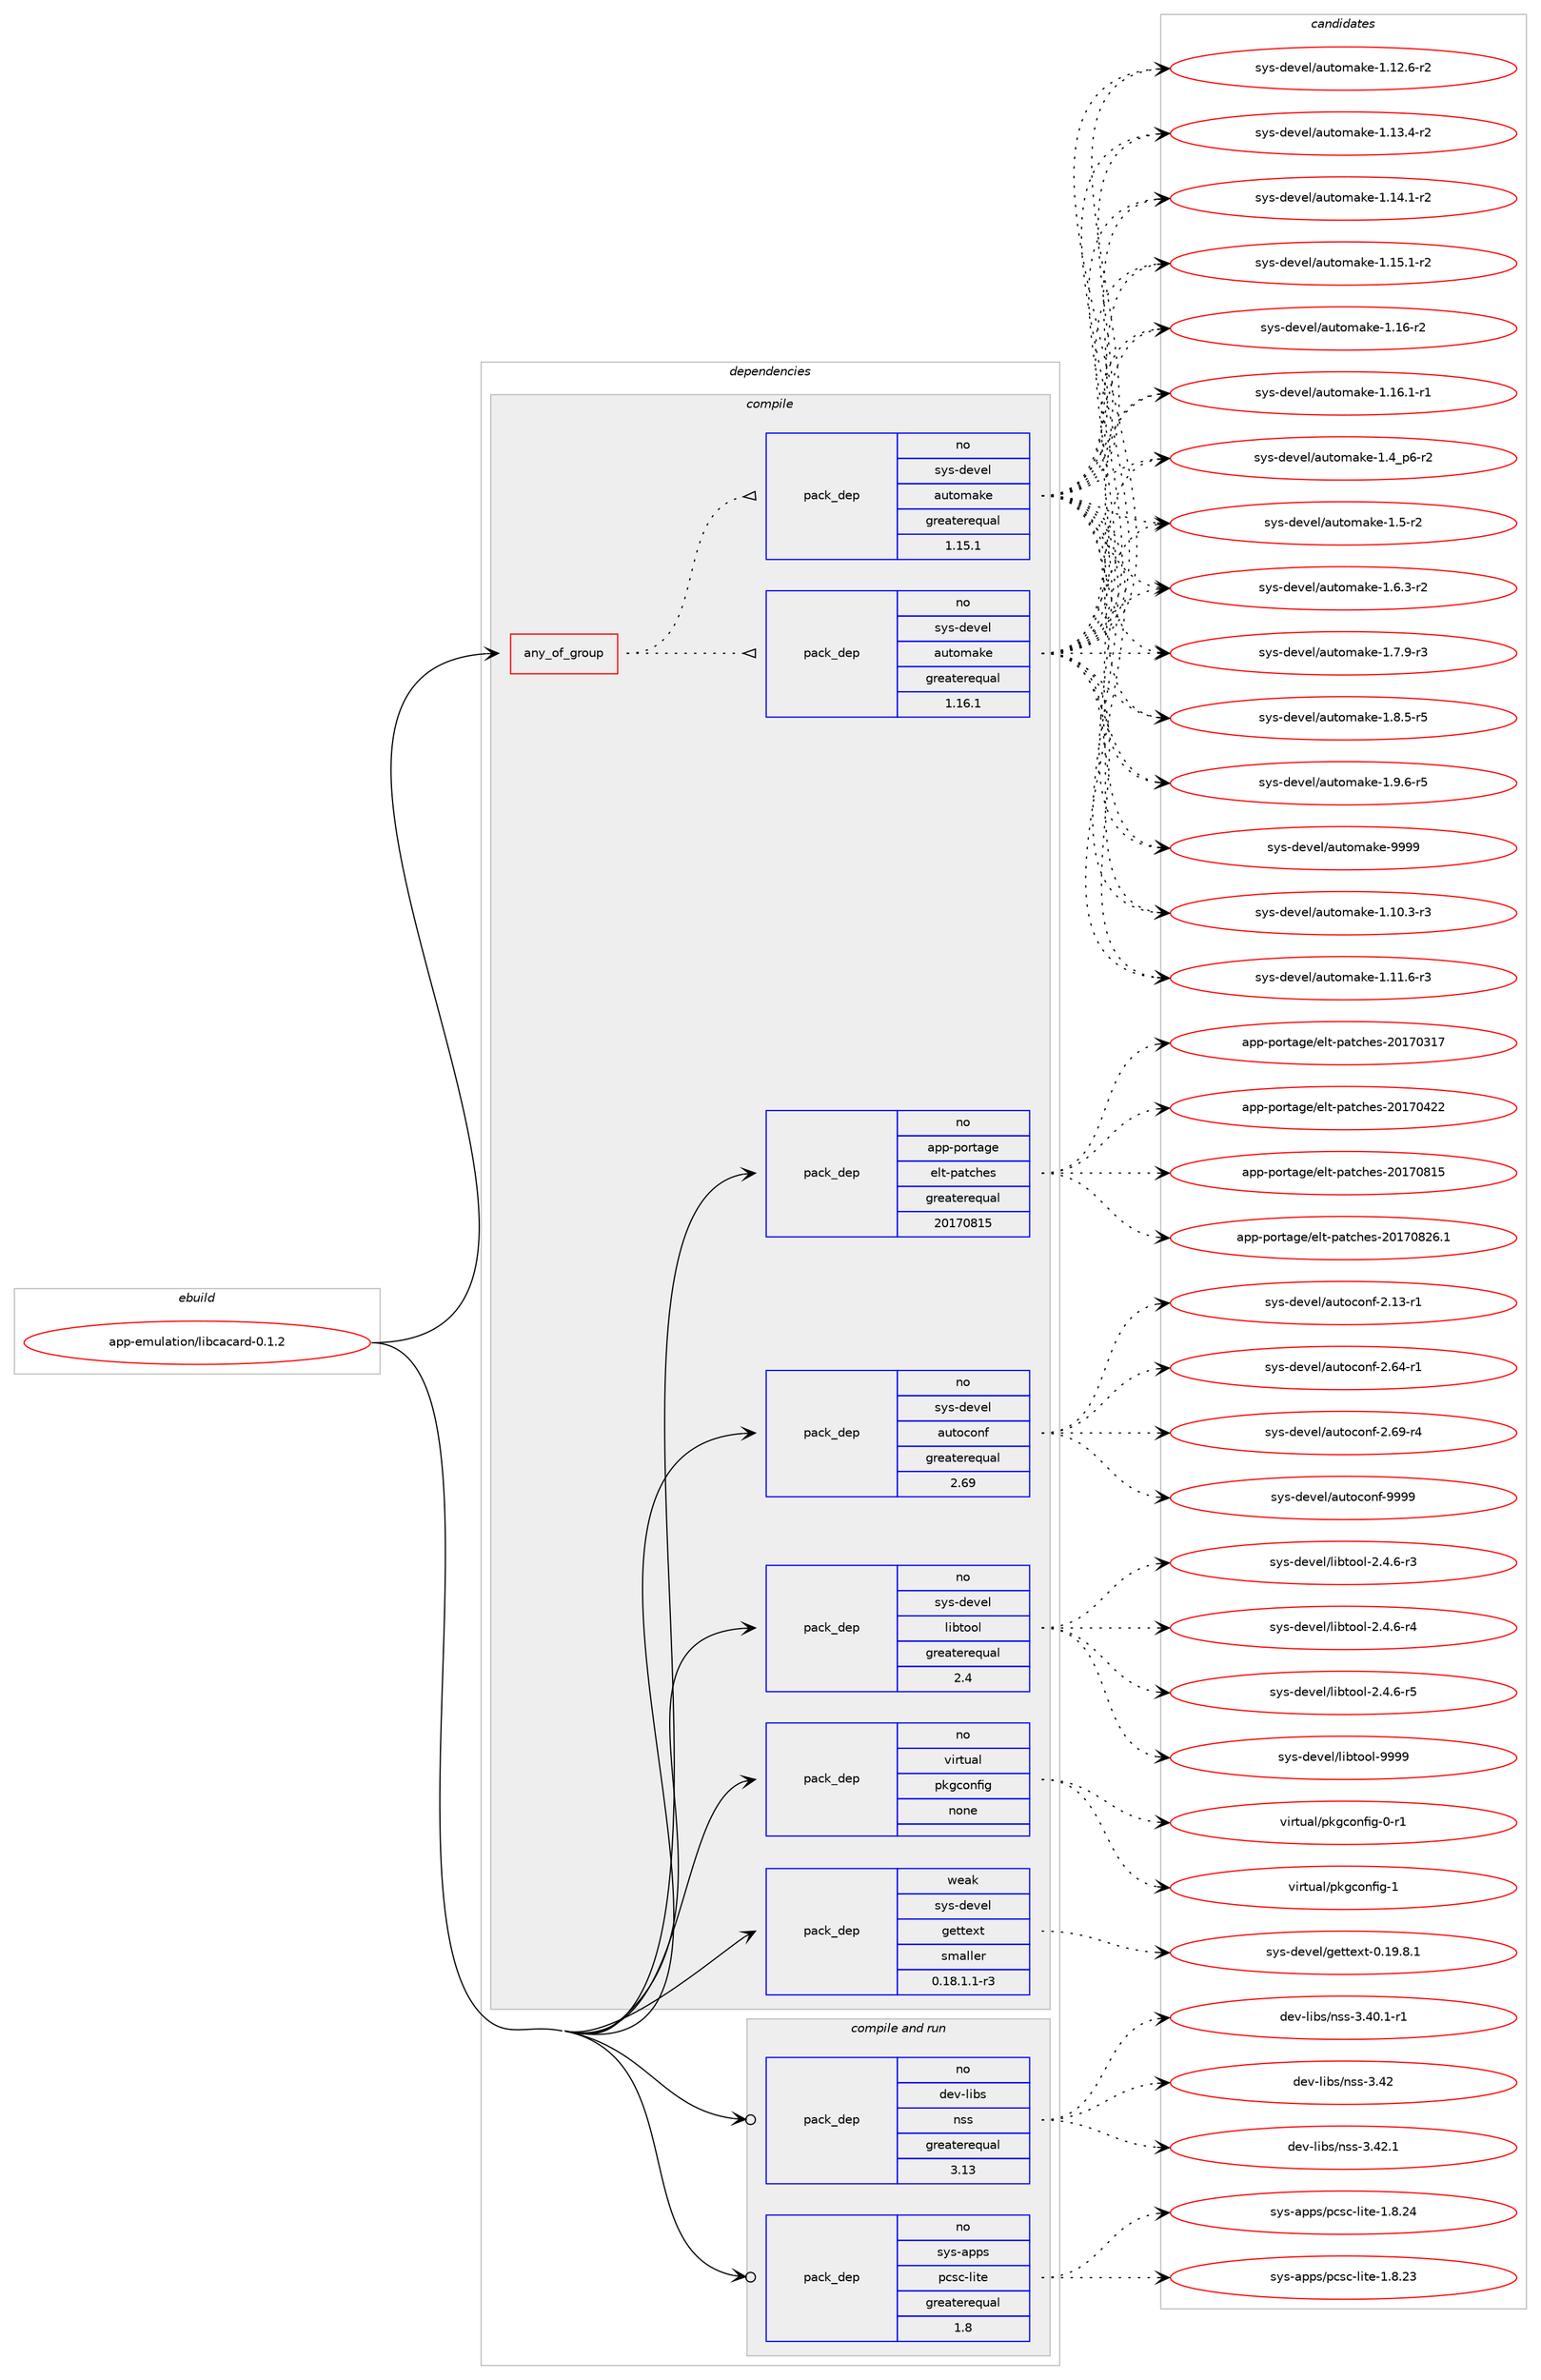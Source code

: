 digraph prolog {

# *************
# Graph options
# *************

newrank=true;
concentrate=true;
compound=true;
graph [rankdir=LR,fontname=Helvetica,fontsize=10,ranksep=1.5];#, ranksep=2.5, nodesep=0.2];
edge  [arrowhead=vee];
node  [fontname=Helvetica,fontsize=10];

# **********
# The ebuild
# **********

subgraph cluster_leftcol {
color=gray;
rank=same;
label=<<i>ebuild</i>>;
id [label="app-emulation/libcacard-0.1.2", color=red, width=4, href="../app-emulation/libcacard-0.1.2.svg"];
}

# ****************
# The dependencies
# ****************

subgraph cluster_midcol {
color=gray;
label=<<i>dependencies</i>>;
subgraph cluster_compile {
fillcolor="#eeeeee";
style=filled;
label=<<i>compile</i>>;
subgraph any19450 {
dependency1286106 [label=<<TABLE BORDER="0" CELLBORDER="1" CELLSPACING="0" CELLPADDING="4"><TR><TD CELLPADDING="10">any_of_group</TD></TR></TABLE>>, shape=none, color=red];subgraph pack916107 {
dependency1286107 [label=<<TABLE BORDER="0" CELLBORDER="1" CELLSPACING="0" CELLPADDING="4" WIDTH="220"><TR><TD ROWSPAN="6" CELLPADDING="30">pack_dep</TD></TR><TR><TD WIDTH="110">no</TD></TR><TR><TD>sys-devel</TD></TR><TR><TD>automake</TD></TR><TR><TD>greaterequal</TD></TR><TR><TD>1.16.1</TD></TR></TABLE>>, shape=none, color=blue];
}
dependency1286106:e -> dependency1286107:w [weight=20,style="dotted",arrowhead="oinv"];
subgraph pack916108 {
dependency1286108 [label=<<TABLE BORDER="0" CELLBORDER="1" CELLSPACING="0" CELLPADDING="4" WIDTH="220"><TR><TD ROWSPAN="6" CELLPADDING="30">pack_dep</TD></TR><TR><TD WIDTH="110">no</TD></TR><TR><TD>sys-devel</TD></TR><TR><TD>automake</TD></TR><TR><TD>greaterequal</TD></TR><TR><TD>1.15.1</TD></TR></TABLE>>, shape=none, color=blue];
}
dependency1286106:e -> dependency1286108:w [weight=20,style="dotted",arrowhead="oinv"];
}
id:e -> dependency1286106:w [weight=20,style="solid",arrowhead="vee"];
subgraph pack916109 {
dependency1286109 [label=<<TABLE BORDER="0" CELLBORDER="1" CELLSPACING="0" CELLPADDING="4" WIDTH="220"><TR><TD ROWSPAN="6" CELLPADDING="30">pack_dep</TD></TR><TR><TD WIDTH="110">no</TD></TR><TR><TD>app-portage</TD></TR><TR><TD>elt-patches</TD></TR><TR><TD>greaterequal</TD></TR><TR><TD>20170815</TD></TR></TABLE>>, shape=none, color=blue];
}
id:e -> dependency1286109:w [weight=20,style="solid",arrowhead="vee"];
subgraph pack916110 {
dependency1286110 [label=<<TABLE BORDER="0" CELLBORDER="1" CELLSPACING="0" CELLPADDING="4" WIDTH="220"><TR><TD ROWSPAN="6" CELLPADDING="30">pack_dep</TD></TR><TR><TD WIDTH="110">no</TD></TR><TR><TD>sys-devel</TD></TR><TR><TD>autoconf</TD></TR><TR><TD>greaterequal</TD></TR><TR><TD>2.69</TD></TR></TABLE>>, shape=none, color=blue];
}
id:e -> dependency1286110:w [weight=20,style="solid",arrowhead="vee"];
subgraph pack916111 {
dependency1286111 [label=<<TABLE BORDER="0" CELLBORDER="1" CELLSPACING="0" CELLPADDING="4" WIDTH="220"><TR><TD ROWSPAN="6" CELLPADDING="30">pack_dep</TD></TR><TR><TD WIDTH="110">no</TD></TR><TR><TD>sys-devel</TD></TR><TR><TD>libtool</TD></TR><TR><TD>greaterequal</TD></TR><TR><TD>2.4</TD></TR></TABLE>>, shape=none, color=blue];
}
id:e -> dependency1286111:w [weight=20,style="solid",arrowhead="vee"];
subgraph pack916112 {
dependency1286112 [label=<<TABLE BORDER="0" CELLBORDER="1" CELLSPACING="0" CELLPADDING="4" WIDTH="220"><TR><TD ROWSPAN="6" CELLPADDING="30">pack_dep</TD></TR><TR><TD WIDTH="110">no</TD></TR><TR><TD>virtual</TD></TR><TR><TD>pkgconfig</TD></TR><TR><TD>none</TD></TR><TR><TD></TD></TR></TABLE>>, shape=none, color=blue];
}
id:e -> dependency1286112:w [weight=20,style="solid",arrowhead="vee"];
subgraph pack916113 {
dependency1286113 [label=<<TABLE BORDER="0" CELLBORDER="1" CELLSPACING="0" CELLPADDING="4" WIDTH="220"><TR><TD ROWSPAN="6" CELLPADDING="30">pack_dep</TD></TR><TR><TD WIDTH="110">weak</TD></TR><TR><TD>sys-devel</TD></TR><TR><TD>gettext</TD></TR><TR><TD>smaller</TD></TR><TR><TD>0.18.1.1-r3</TD></TR></TABLE>>, shape=none, color=blue];
}
id:e -> dependency1286113:w [weight=20,style="solid",arrowhead="vee"];
}
subgraph cluster_compileandrun {
fillcolor="#eeeeee";
style=filled;
label=<<i>compile and run</i>>;
subgraph pack916114 {
dependency1286114 [label=<<TABLE BORDER="0" CELLBORDER="1" CELLSPACING="0" CELLPADDING="4" WIDTH="220"><TR><TD ROWSPAN="6" CELLPADDING="30">pack_dep</TD></TR><TR><TD WIDTH="110">no</TD></TR><TR><TD>dev-libs</TD></TR><TR><TD>nss</TD></TR><TR><TD>greaterequal</TD></TR><TR><TD>3.13</TD></TR></TABLE>>, shape=none, color=blue];
}
id:e -> dependency1286114:w [weight=20,style="solid",arrowhead="odotvee"];
subgraph pack916115 {
dependency1286115 [label=<<TABLE BORDER="0" CELLBORDER="1" CELLSPACING="0" CELLPADDING="4" WIDTH="220"><TR><TD ROWSPAN="6" CELLPADDING="30">pack_dep</TD></TR><TR><TD WIDTH="110">no</TD></TR><TR><TD>sys-apps</TD></TR><TR><TD>pcsc-lite</TD></TR><TR><TD>greaterequal</TD></TR><TR><TD>1.8</TD></TR></TABLE>>, shape=none, color=blue];
}
id:e -> dependency1286115:w [weight=20,style="solid",arrowhead="odotvee"];
}
subgraph cluster_run {
fillcolor="#eeeeee";
style=filled;
label=<<i>run</i>>;
}
}

# **************
# The candidates
# **************

subgraph cluster_choices {
rank=same;
color=gray;
label=<<i>candidates</i>>;

subgraph choice916107 {
color=black;
nodesep=1;
choice11512111545100101118101108479711711611110997107101454946494846514511451 [label="sys-devel/automake-1.10.3-r3", color=red, width=4,href="../sys-devel/automake-1.10.3-r3.svg"];
choice11512111545100101118101108479711711611110997107101454946494946544511451 [label="sys-devel/automake-1.11.6-r3", color=red, width=4,href="../sys-devel/automake-1.11.6-r3.svg"];
choice11512111545100101118101108479711711611110997107101454946495046544511450 [label="sys-devel/automake-1.12.6-r2", color=red, width=4,href="../sys-devel/automake-1.12.6-r2.svg"];
choice11512111545100101118101108479711711611110997107101454946495146524511450 [label="sys-devel/automake-1.13.4-r2", color=red, width=4,href="../sys-devel/automake-1.13.4-r2.svg"];
choice11512111545100101118101108479711711611110997107101454946495246494511450 [label="sys-devel/automake-1.14.1-r2", color=red, width=4,href="../sys-devel/automake-1.14.1-r2.svg"];
choice11512111545100101118101108479711711611110997107101454946495346494511450 [label="sys-devel/automake-1.15.1-r2", color=red, width=4,href="../sys-devel/automake-1.15.1-r2.svg"];
choice1151211154510010111810110847971171161111099710710145494649544511450 [label="sys-devel/automake-1.16-r2", color=red, width=4,href="../sys-devel/automake-1.16-r2.svg"];
choice11512111545100101118101108479711711611110997107101454946495446494511449 [label="sys-devel/automake-1.16.1-r1", color=red, width=4,href="../sys-devel/automake-1.16.1-r1.svg"];
choice115121115451001011181011084797117116111109971071014549465295112544511450 [label="sys-devel/automake-1.4_p6-r2", color=red, width=4,href="../sys-devel/automake-1.4_p6-r2.svg"];
choice11512111545100101118101108479711711611110997107101454946534511450 [label="sys-devel/automake-1.5-r2", color=red, width=4,href="../sys-devel/automake-1.5-r2.svg"];
choice115121115451001011181011084797117116111109971071014549465446514511450 [label="sys-devel/automake-1.6.3-r2", color=red, width=4,href="../sys-devel/automake-1.6.3-r2.svg"];
choice115121115451001011181011084797117116111109971071014549465546574511451 [label="sys-devel/automake-1.7.9-r3", color=red, width=4,href="../sys-devel/automake-1.7.9-r3.svg"];
choice115121115451001011181011084797117116111109971071014549465646534511453 [label="sys-devel/automake-1.8.5-r5", color=red, width=4,href="../sys-devel/automake-1.8.5-r5.svg"];
choice115121115451001011181011084797117116111109971071014549465746544511453 [label="sys-devel/automake-1.9.6-r5", color=red, width=4,href="../sys-devel/automake-1.9.6-r5.svg"];
choice115121115451001011181011084797117116111109971071014557575757 [label="sys-devel/automake-9999", color=red, width=4,href="../sys-devel/automake-9999.svg"];
dependency1286107:e -> choice11512111545100101118101108479711711611110997107101454946494846514511451:w [style=dotted,weight="100"];
dependency1286107:e -> choice11512111545100101118101108479711711611110997107101454946494946544511451:w [style=dotted,weight="100"];
dependency1286107:e -> choice11512111545100101118101108479711711611110997107101454946495046544511450:w [style=dotted,weight="100"];
dependency1286107:e -> choice11512111545100101118101108479711711611110997107101454946495146524511450:w [style=dotted,weight="100"];
dependency1286107:e -> choice11512111545100101118101108479711711611110997107101454946495246494511450:w [style=dotted,weight="100"];
dependency1286107:e -> choice11512111545100101118101108479711711611110997107101454946495346494511450:w [style=dotted,weight="100"];
dependency1286107:e -> choice1151211154510010111810110847971171161111099710710145494649544511450:w [style=dotted,weight="100"];
dependency1286107:e -> choice11512111545100101118101108479711711611110997107101454946495446494511449:w [style=dotted,weight="100"];
dependency1286107:e -> choice115121115451001011181011084797117116111109971071014549465295112544511450:w [style=dotted,weight="100"];
dependency1286107:e -> choice11512111545100101118101108479711711611110997107101454946534511450:w [style=dotted,weight="100"];
dependency1286107:e -> choice115121115451001011181011084797117116111109971071014549465446514511450:w [style=dotted,weight="100"];
dependency1286107:e -> choice115121115451001011181011084797117116111109971071014549465546574511451:w [style=dotted,weight="100"];
dependency1286107:e -> choice115121115451001011181011084797117116111109971071014549465646534511453:w [style=dotted,weight="100"];
dependency1286107:e -> choice115121115451001011181011084797117116111109971071014549465746544511453:w [style=dotted,weight="100"];
dependency1286107:e -> choice115121115451001011181011084797117116111109971071014557575757:w [style=dotted,weight="100"];
}
subgraph choice916108 {
color=black;
nodesep=1;
choice11512111545100101118101108479711711611110997107101454946494846514511451 [label="sys-devel/automake-1.10.3-r3", color=red, width=4,href="../sys-devel/automake-1.10.3-r3.svg"];
choice11512111545100101118101108479711711611110997107101454946494946544511451 [label="sys-devel/automake-1.11.6-r3", color=red, width=4,href="../sys-devel/automake-1.11.6-r3.svg"];
choice11512111545100101118101108479711711611110997107101454946495046544511450 [label="sys-devel/automake-1.12.6-r2", color=red, width=4,href="../sys-devel/automake-1.12.6-r2.svg"];
choice11512111545100101118101108479711711611110997107101454946495146524511450 [label="sys-devel/automake-1.13.4-r2", color=red, width=4,href="../sys-devel/automake-1.13.4-r2.svg"];
choice11512111545100101118101108479711711611110997107101454946495246494511450 [label="sys-devel/automake-1.14.1-r2", color=red, width=4,href="../sys-devel/automake-1.14.1-r2.svg"];
choice11512111545100101118101108479711711611110997107101454946495346494511450 [label="sys-devel/automake-1.15.1-r2", color=red, width=4,href="../sys-devel/automake-1.15.1-r2.svg"];
choice1151211154510010111810110847971171161111099710710145494649544511450 [label="sys-devel/automake-1.16-r2", color=red, width=4,href="../sys-devel/automake-1.16-r2.svg"];
choice11512111545100101118101108479711711611110997107101454946495446494511449 [label="sys-devel/automake-1.16.1-r1", color=red, width=4,href="../sys-devel/automake-1.16.1-r1.svg"];
choice115121115451001011181011084797117116111109971071014549465295112544511450 [label="sys-devel/automake-1.4_p6-r2", color=red, width=4,href="../sys-devel/automake-1.4_p6-r2.svg"];
choice11512111545100101118101108479711711611110997107101454946534511450 [label="sys-devel/automake-1.5-r2", color=red, width=4,href="../sys-devel/automake-1.5-r2.svg"];
choice115121115451001011181011084797117116111109971071014549465446514511450 [label="sys-devel/automake-1.6.3-r2", color=red, width=4,href="../sys-devel/automake-1.6.3-r2.svg"];
choice115121115451001011181011084797117116111109971071014549465546574511451 [label="sys-devel/automake-1.7.9-r3", color=red, width=4,href="../sys-devel/automake-1.7.9-r3.svg"];
choice115121115451001011181011084797117116111109971071014549465646534511453 [label="sys-devel/automake-1.8.5-r5", color=red, width=4,href="../sys-devel/automake-1.8.5-r5.svg"];
choice115121115451001011181011084797117116111109971071014549465746544511453 [label="sys-devel/automake-1.9.6-r5", color=red, width=4,href="../sys-devel/automake-1.9.6-r5.svg"];
choice115121115451001011181011084797117116111109971071014557575757 [label="sys-devel/automake-9999", color=red, width=4,href="../sys-devel/automake-9999.svg"];
dependency1286108:e -> choice11512111545100101118101108479711711611110997107101454946494846514511451:w [style=dotted,weight="100"];
dependency1286108:e -> choice11512111545100101118101108479711711611110997107101454946494946544511451:w [style=dotted,weight="100"];
dependency1286108:e -> choice11512111545100101118101108479711711611110997107101454946495046544511450:w [style=dotted,weight="100"];
dependency1286108:e -> choice11512111545100101118101108479711711611110997107101454946495146524511450:w [style=dotted,weight="100"];
dependency1286108:e -> choice11512111545100101118101108479711711611110997107101454946495246494511450:w [style=dotted,weight="100"];
dependency1286108:e -> choice11512111545100101118101108479711711611110997107101454946495346494511450:w [style=dotted,weight="100"];
dependency1286108:e -> choice1151211154510010111810110847971171161111099710710145494649544511450:w [style=dotted,weight="100"];
dependency1286108:e -> choice11512111545100101118101108479711711611110997107101454946495446494511449:w [style=dotted,weight="100"];
dependency1286108:e -> choice115121115451001011181011084797117116111109971071014549465295112544511450:w [style=dotted,weight="100"];
dependency1286108:e -> choice11512111545100101118101108479711711611110997107101454946534511450:w [style=dotted,weight="100"];
dependency1286108:e -> choice115121115451001011181011084797117116111109971071014549465446514511450:w [style=dotted,weight="100"];
dependency1286108:e -> choice115121115451001011181011084797117116111109971071014549465546574511451:w [style=dotted,weight="100"];
dependency1286108:e -> choice115121115451001011181011084797117116111109971071014549465646534511453:w [style=dotted,weight="100"];
dependency1286108:e -> choice115121115451001011181011084797117116111109971071014549465746544511453:w [style=dotted,weight="100"];
dependency1286108:e -> choice115121115451001011181011084797117116111109971071014557575757:w [style=dotted,weight="100"];
}
subgraph choice916109 {
color=black;
nodesep=1;
choice97112112451121111141169710310147101108116451129711699104101115455048495548514955 [label="app-portage/elt-patches-20170317", color=red, width=4,href="../app-portage/elt-patches-20170317.svg"];
choice97112112451121111141169710310147101108116451129711699104101115455048495548525050 [label="app-portage/elt-patches-20170422", color=red, width=4,href="../app-portage/elt-patches-20170422.svg"];
choice97112112451121111141169710310147101108116451129711699104101115455048495548564953 [label="app-portage/elt-patches-20170815", color=red, width=4,href="../app-portage/elt-patches-20170815.svg"];
choice971121124511211111411697103101471011081164511297116991041011154550484955485650544649 [label="app-portage/elt-patches-20170826.1", color=red, width=4,href="../app-portage/elt-patches-20170826.1.svg"];
dependency1286109:e -> choice97112112451121111141169710310147101108116451129711699104101115455048495548514955:w [style=dotted,weight="100"];
dependency1286109:e -> choice97112112451121111141169710310147101108116451129711699104101115455048495548525050:w [style=dotted,weight="100"];
dependency1286109:e -> choice97112112451121111141169710310147101108116451129711699104101115455048495548564953:w [style=dotted,weight="100"];
dependency1286109:e -> choice971121124511211111411697103101471011081164511297116991041011154550484955485650544649:w [style=dotted,weight="100"];
}
subgraph choice916110 {
color=black;
nodesep=1;
choice1151211154510010111810110847971171161119911111010245504649514511449 [label="sys-devel/autoconf-2.13-r1", color=red, width=4,href="../sys-devel/autoconf-2.13-r1.svg"];
choice1151211154510010111810110847971171161119911111010245504654524511449 [label="sys-devel/autoconf-2.64-r1", color=red, width=4,href="../sys-devel/autoconf-2.64-r1.svg"];
choice1151211154510010111810110847971171161119911111010245504654574511452 [label="sys-devel/autoconf-2.69-r4", color=red, width=4,href="../sys-devel/autoconf-2.69-r4.svg"];
choice115121115451001011181011084797117116111991111101024557575757 [label="sys-devel/autoconf-9999", color=red, width=4,href="../sys-devel/autoconf-9999.svg"];
dependency1286110:e -> choice1151211154510010111810110847971171161119911111010245504649514511449:w [style=dotted,weight="100"];
dependency1286110:e -> choice1151211154510010111810110847971171161119911111010245504654524511449:w [style=dotted,weight="100"];
dependency1286110:e -> choice1151211154510010111810110847971171161119911111010245504654574511452:w [style=dotted,weight="100"];
dependency1286110:e -> choice115121115451001011181011084797117116111991111101024557575757:w [style=dotted,weight="100"];
}
subgraph choice916111 {
color=black;
nodesep=1;
choice1151211154510010111810110847108105981161111111084550465246544511451 [label="sys-devel/libtool-2.4.6-r3", color=red, width=4,href="../sys-devel/libtool-2.4.6-r3.svg"];
choice1151211154510010111810110847108105981161111111084550465246544511452 [label="sys-devel/libtool-2.4.6-r4", color=red, width=4,href="../sys-devel/libtool-2.4.6-r4.svg"];
choice1151211154510010111810110847108105981161111111084550465246544511453 [label="sys-devel/libtool-2.4.6-r5", color=red, width=4,href="../sys-devel/libtool-2.4.6-r5.svg"];
choice1151211154510010111810110847108105981161111111084557575757 [label="sys-devel/libtool-9999", color=red, width=4,href="../sys-devel/libtool-9999.svg"];
dependency1286111:e -> choice1151211154510010111810110847108105981161111111084550465246544511451:w [style=dotted,weight="100"];
dependency1286111:e -> choice1151211154510010111810110847108105981161111111084550465246544511452:w [style=dotted,weight="100"];
dependency1286111:e -> choice1151211154510010111810110847108105981161111111084550465246544511453:w [style=dotted,weight="100"];
dependency1286111:e -> choice1151211154510010111810110847108105981161111111084557575757:w [style=dotted,weight="100"];
}
subgraph choice916112 {
color=black;
nodesep=1;
choice11810511411611797108471121071039911111010210510345484511449 [label="virtual/pkgconfig-0-r1", color=red, width=4,href="../virtual/pkgconfig-0-r1.svg"];
choice1181051141161179710847112107103991111101021051034549 [label="virtual/pkgconfig-1", color=red, width=4,href="../virtual/pkgconfig-1.svg"];
dependency1286112:e -> choice11810511411611797108471121071039911111010210510345484511449:w [style=dotted,weight="100"];
dependency1286112:e -> choice1181051141161179710847112107103991111101021051034549:w [style=dotted,weight="100"];
}
subgraph choice916113 {
color=black;
nodesep=1;
choice1151211154510010111810110847103101116116101120116454846495746564649 [label="sys-devel/gettext-0.19.8.1", color=red, width=4,href="../sys-devel/gettext-0.19.8.1.svg"];
dependency1286113:e -> choice1151211154510010111810110847103101116116101120116454846495746564649:w [style=dotted,weight="100"];
}
subgraph choice916114 {
color=black;
nodesep=1;
choice100101118451081059811547110115115455146524846494511449 [label="dev-libs/nss-3.40.1-r1", color=red, width=4,href="../dev-libs/nss-3.40.1-r1.svg"];
choice1001011184510810598115471101151154551465250 [label="dev-libs/nss-3.42", color=red, width=4,href="../dev-libs/nss-3.42.svg"];
choice10010111845108105981154711011511545514652504649 [label="dev-libs/nss-3.42.1", color=red, width=4,href="../dev-libs/nss-3.42.1.svg"];
dependency1286114:e -> choice100101118451081059811547110115115455146524846494511449:w [style=dotted,weight="100"];
dependency1286114:e -> choice1001011184510810598115471101151154551465250:w [style=dotted,weight="100"];
dependency1286114:e -> choice10010111845108105981154711011511545514652504649:w [style=dotted,weight="100"];
}
subgraph choice916115 {
color=black;
nodesep=1;
choice11512111545971121121154711299115994510810511610145494656465051 [label="sys-apps/pcsc-lite-1.8.23", color=red, width=4,href="../sys-apps/pcsc-lite-1.8.23.svg"];
choice11512111545971121121154711299115994510810511610145494656465052 [label="sys-apps/pcsc-lite-1.8.24", color=red, width=4,href="../sys-apps/pcsc-lite-1.8.24.svg"];
dependency1286115:e -> choice11512111545971121121154711299115994510810511610145494656465051:w [style=dotted,weight="100"];
dependency1286115:e -> choice11512111545971121121154711299115994510810511610145494656465052:w [style=dotted,weight="100"];
}
}

}
